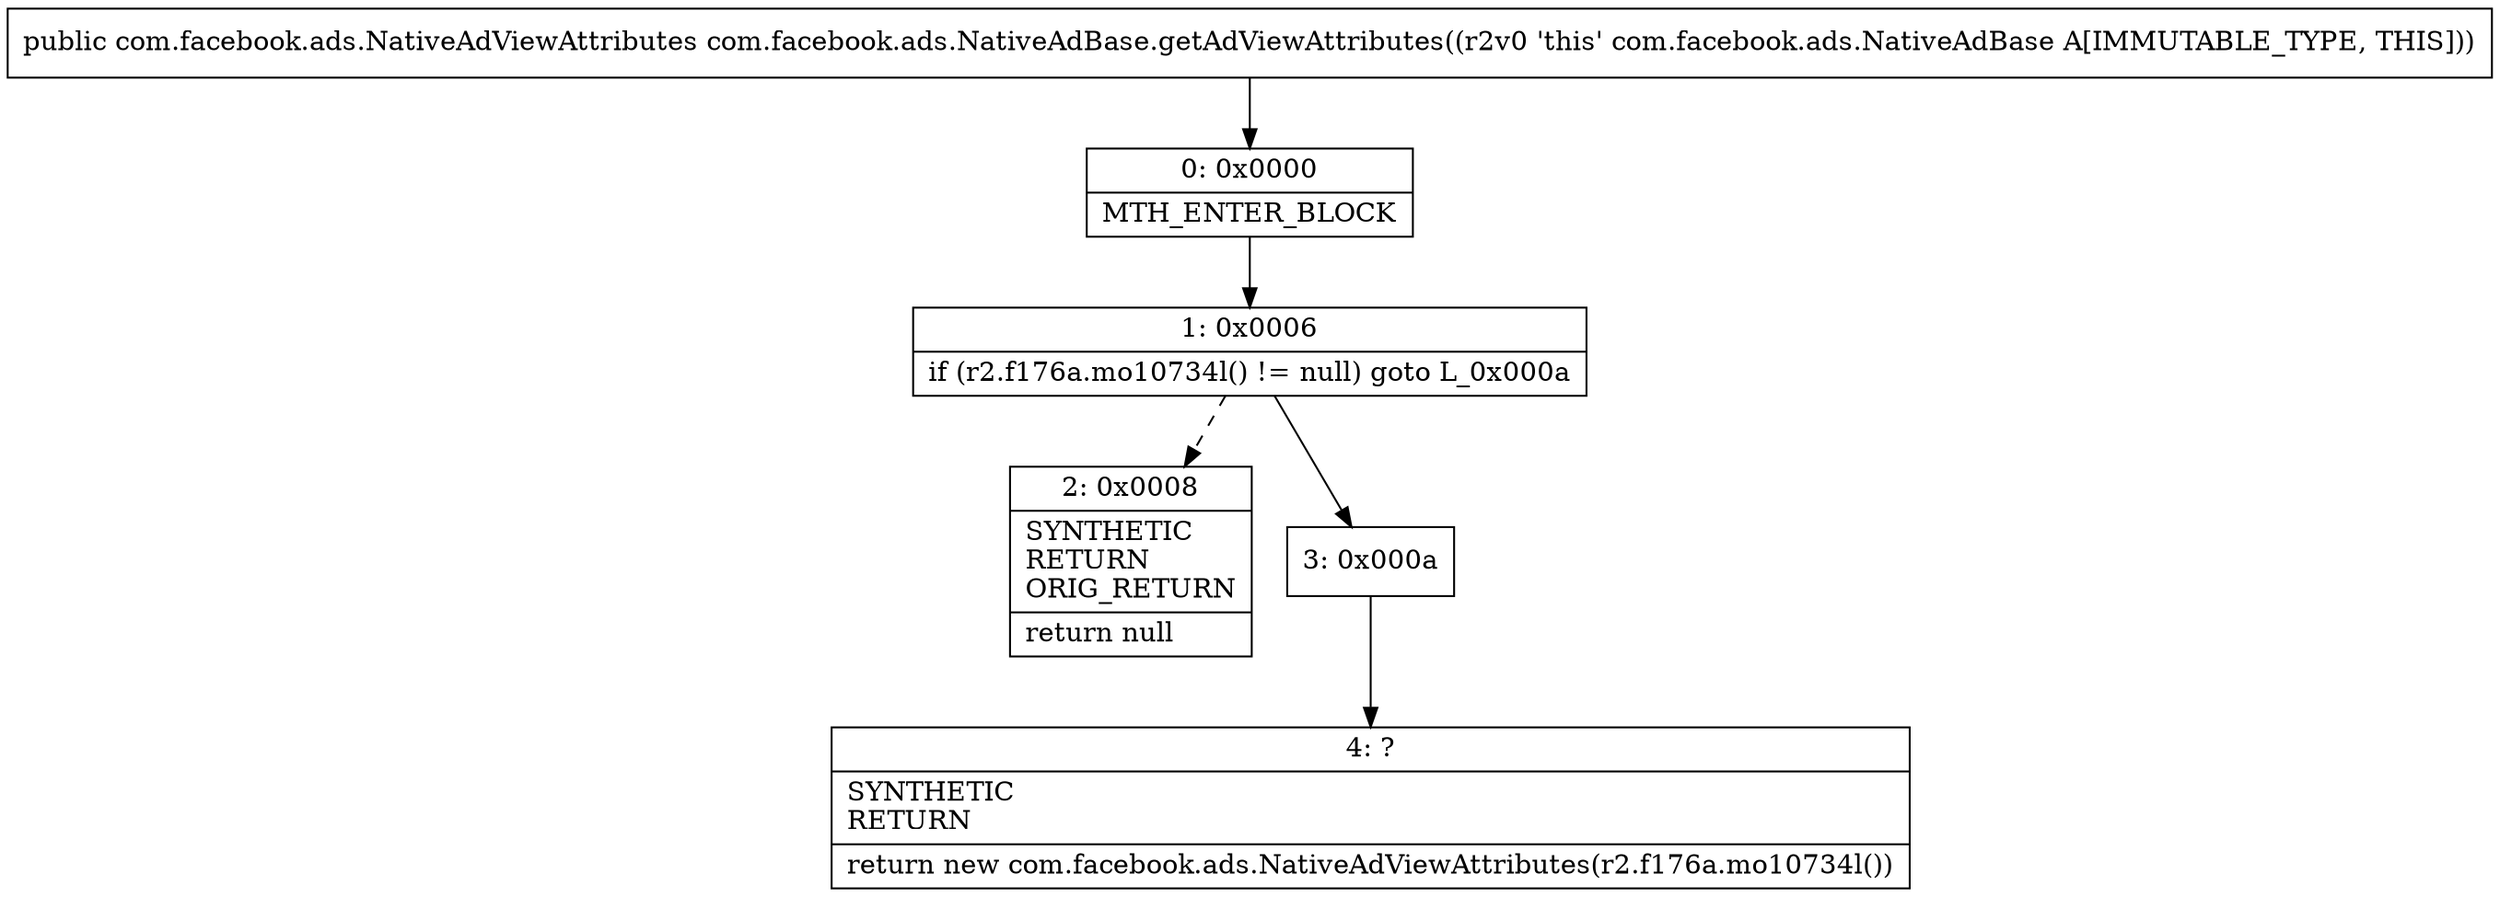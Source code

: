 digraph "CFG forcom.facebook.ads.NativeAdBase.getAdViewAttributes()Lcom\/facebook\/ads\/NativeAdViewAttributes;" {
Node_0 [shape=record,label="{0\:\ 0x0000|MTH_ENTER_BLOCK\l}"];
Node_1 [shape=record,label="{1\:\ 0x0006|if (r2.f176a.mo10734l() != null) goto L_0x000a\l}"];
Node_2 [shape=record,label="{2\:\ 0x0008|SYNTHETIC\lRETURN\lORIG_RETURN\l|return null\l}"];
Node_3 [shape=record,label="{3\:\ 0x000a}"];
Node_4 [shape=record,label="{4\:\ ?|SYNTHETIC\lRETURN\l|return new com.facebook.ads.NativeAdViewAttributes(r2.f176a.mo10734l())\l}"];
MethodNode[shape=record,label="{public com.facebook.ads.NativeAdViewAttributes com.facebook.ads.NativeAdBase.getAdViewAttributes((r2v0 'this' com.facebook.ads.NativeAdBase A[IMMUTABLE_TYPE, THIS])) }"];
MethodNode -> Node_0;
Node_0 -> Node_1;
Node_1 -> Node_2[style=dashed];
Node_1 -> Node_3;
Node_3 -> Node_4;
}

